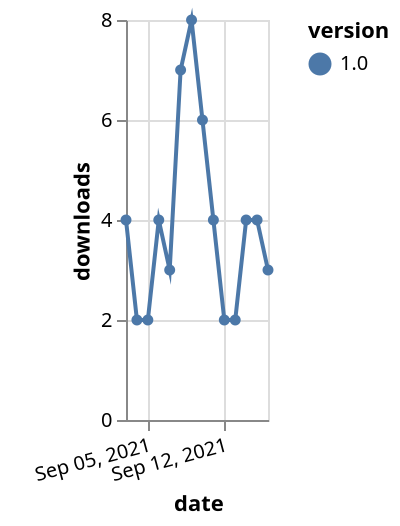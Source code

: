 {"$schema": "https://vega.github.io/schema/vega-lite/v5.json", "description": "A simple bar chart with embedded data.", "data": {"values": [{"date": "2021-09-03", "total": 1970, "delta": 4, "version": "1.0"}, {"date": "2021-09-04", "total": 1972, "delta": 2, "version": "1.0"}, {"date": "2021-09-05", "total": 1974, "delta": 2, "version": "1.0"}, {"date": "2021-09-06", "total": 1978, "delta": 4, "version": "1.0"}, {"date": "2021-09-07", "total": 1981, "delta": 3, "version": "1.0"}, {"date": "2021-09-08", "total": 1988, "delta": 7, "version": "1.0"}, {"date": "2021-09-09", "total": 1996, "delta": 8, "version": "1.0"}, {"date": "2021-09-10", "total": 2002, "delta": 6, "version": "1.0"}, {"date": "2021-09-11", "total": 2006, "delta": 4, "version": "1.0"}, {"date": "2021-09-12", "total": 2008, "delta": 2, "version": "1.0"}, {"date": "2021-09-13", "total": 2010, "delta": 2, "version": "1.0"}, {"date": "2021-09-14", "total": 2014, "delta": 4, "version": "1.0"}, {"date": "2021-09-15", "total": 2018, "delta": 4, "version": "1.0"}, {"date": "2021-09-16", "total": 2021, "delta": 3, "version": "1.0"}]}, "width": "container", "mark": {"type": "line", "point": {"filled": true}}, "encoding": {"x": {"field": "date", "type": "temporal", "timeUnit": "yearmonthdate", "title": "date", "axis": {"labelAngle": -15}}, "y": {"field": "delta", "type": "quantitative", "title": "downloads"}, "color": {"field": "version", "type": "nominal"}, "tooltip": {"field": "delta"}}}